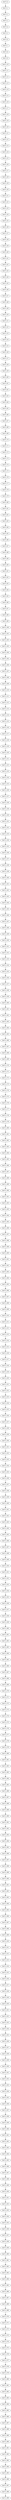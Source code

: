 digraph G {
test72_0->test72_1;
test72_1->test72_2;
test72_2->test72_3;
test72_3->test72_4;
test72_4->test72_5;
test72_5->test72_6;
test72_6->test72_7;
test72_7->test72_8;
test72_8->test72_9;
test72_9->test72_10;
test72_10->test72_11;
test72_11->test72_12;
test72_12->test72_13;
test72_13->test72_14;
test72_14->test72_15;
test72_15->test72_16;
test72_16->test72_17;
test72_17->test72_18;
test72_18->test72_19;
test72_19->test72_20;
test72_20->test72_21;
test72_21->test72_22;
test72_22->test72_23;
test72_23->test72_24;
test72_24->test72_25;
test72_25->test72_26;
test72_26->test72_27;
test72_27->test72_28;
test72_28->test72_29;
test72_29->test72_30;
test72_30->test72_31;
test72_31->test72_32;
test72_32->test72_33;
test72_33->test72_34;
test72_34->test72_35;
test72_35->test72_36;
test72_36->test72_37;
test72_37->test72_38;
test72_38->test72_39;
test72_39->test72_40;
test72_40->test72_41;
test72_41->test72_42;
test72_42->test72_43;
test72_43->test72_44;
test72_44->test72_45;
test72_45->test72_46;
test72_46->test72_47;
test72_47->test72_48;
test72_48->test72_49;
test72_49->test72_50;
test72_50->test72_51;
test72_51->test72_52;
test72_52->test72_53;
test72_53->test72_54;
test72_54->test72_55;
test72_55->test72_56;
test72_56->test72_57;
test72_57->test72_58;
test72_58->test72_59;
test72_59->test72_60;
test72_60->test72_61;
test72_61->test72_62;
test72_62->test72_63;
test72_63->test72_64;
test72_64->test72_65;
test72_65->test72_66;
test72_66->test72_67;
test72_67->test72_68;
test72_68->test72_69;
test72_69->test72_70;
test72_70->test72_71;
test72_71->test72_72;
test72_72->test72_73;
test72_73->test72_74;
test72_74->test72_75;
test72_75->test72_76;
test72_76->test72_77;
test72_77->test72_78;
test72_78->test72_79;
test72_79->test72_80;
test72_80->test72_81;
test72_81->test72_82;
test72_82->test72_83;
test72_83->test72_84;
test72_84->test72_85;
test72_85->test72_86;
test72_86->test72_87;
test72_87->test72_88;
test72_88->test72_89;
test72_89->test72_90;
test72_90->test72_91;
test72_91->test72_92;
test72_92->test72_93;
test72_93->test72_94;
test72_94->test72_95;
test72_95->test72_96;
test72_96->test72_97;
test72_97->test72_98;
test72_98->test72_99;
test72_99->test72_100;
test72_100->test72_101;
test72_101->test72_102;
test72_102->test72_103;
test72_103->test72_104;
test72_104->test72_105;
test72_105->test72_106;
test72_106->test72_107;
test72_107->test72_108;
test72_108->test72_109;
test72_109->test72_110;
test72_110->test72_111;
test72_111->test72_112;
test72_112->test72_113;
test72_113->test72_114;
test72_114->test72_115;
test72_115->test72_116;
test72_116->test72_117;
test72_117->test72_118;
test72_118->test72_119;
test72_119->test72_120;
test72_120->test72_121;
test72_121->test72_122;
test72_122->test72_123;
test72_123->test72_124;
test72_124->test72_125;
test72_125->test72_126;
test72_126->test72_127;
test72_127->test72_128;
test72_128->test72_129;
test72_129->test72_130;
test72_130->test72_131;
test72_131->test72_132;
test72_132->test72_133;
test72_133->test72_134;
test72_134->test72_135;
test72_135->test72_136;
test72_136->test72_137;
test72_137->test72_138;
test72_138->test72_139;
test72_139->test72_140;
test72_140->test72_141;
test72_141->test72_142;
test72_142->test72_143;
test72_143->test72_144;
test72_144->test72_145;
test72_145->test72_146;
test72_146->test72_147;
test72_147->test72_148;
test72_148->test72_149;
test72_149->test72_150;
test72_150->test72_151;
test72_151->test72_152;
test72_152->test72_153;
test72_153->test72_154;
test72_154->test72_155;
test72_155->test72_156;
test72_156->test72_157;
test72_157->test72_158;
test72_158->test72_159;
test72_159->test72_160;
test72_160->test72_161;
test72_161->test72_162;
test72_162->test72_163;
test72_163->test72_164;
test72_164->test72_165;
test72_165->test72_166;
test72_166->test72_167;
test72_167->test72_168;
test72_168->test72_169;
test72_169->test72_170;
test72_170->test72_171;
test72_171->test72_172;
test72_172->test72_173;
test72_173->test72_174;
test72_174->test72_175;
test72_175->test72_176;
test72_176->test72_177;
test72_177->test72_178;
test72_178->test72_179;
test72_179->test72_180;
test72_180->test72_181;
test72_181->test72_182;
test72_182->test72_183;
test72_183->test72_184;
test72_184->test72_185;
test72_185->test72_186;
test72_186->test72_187;
test72_187->test72_188;
test72_188->test72_189;
test72_189->test72_190;
test72_190->test72_191;
test72_191->test72_192;
test72_192->test72_193;
test72_193->test72_194;
test72_194->test72_195;
test72_195->test72_196;
test72_196->test72_197;
test72_197->test72_198;
test72_198->test72_199;
test72_199->test72_200;
test72_200->test72_201;
test72_201->test72_202;
test72_202->test72_203;
test72_203->test72_204;
test72_204->test72_205;
test72_205->test72_206;
test72_206->test72_207;
test72_207->test72_208;
test72_208->test72_209;
test72_209->test72_210;
test72_210->test72_211;
test72_211->test72_212;
test72_212->test72_213;
test72_213->test72_214;
test72_214->test72_215;
test72_215->test72_216;
test72_216->test72_217;
test72_217->test72_218;
test72_218->test72_219;
test72_219->test72_220;
test72_220->test72_221;
test72_221->test72_222;
test72_222->test72_223;
test72_223->test72_224;
test72_224->test72_225;
test72_225->test72_226;
test72_226->test72_227;
test72_227->test72_228;
test72_228->test72_229;
test72_229->test72_230;
test72_230->test72_231;
test72_231->test72_232;
test72_232->test72_233;
test72_233->test72_234;
test72_234->test72_235;
test72_235->test72_236;
test72_236->test72_237;
test72_237->test72_238;
test72_238->test72_239;
test72_239->test72_240;
test72_240->test72_241;
test72_241->test72_242;
test72_242->test72_243;
test72_243->test72_244;
test72_244->test72_245;
test72_245->test72_246;
test72_246->test72_247;
test72_247->test72_248;
test72_248->test72_249;
test72_249->test72_250;
test72_250->test72_251;
test72_251->test72_252;
test72_252->test72_253;
test72_253->test72_254;
test72_254->test72_255;
test72_255->test72_256;
test72_256->test72_257;
test72_257->test72_258;
test72_258->test72_259;
test72_259->test72_260;
test72_260->test72_261;
test72_261->test72_262;
test72_262->test72_263;
test72_263->test72_264;
test72_264->test72_265;
test72_265->test72_266;
test72_266->test72_267;
test72_267->test72_268;
test72_268->test72_269;
test72_269->test72_270;
test72_270->test72_271;
test72_271->test72_272;
test72_272->test72_273;
test72_273->test72_274;
test72_274->test72_275;
test72_275->test72_276;
test72_276->test72_277;
test72_277->test72_278;
test72_278->test72_279;
test72_279->test72_280;
test72_280->test72_281;
test72_281->test72_282;
test72_282->test72_283;
test72_283->test72_284;
test72_284->test72_285;
test72_285->test72_286;
test72_286->test72_287;
test72_287->test72_288;
test72_288->test72_289;
test72_289->test72_290;
test72_290->test72_291;
test72_291->test72_292;
test72_292->test72_293;
test72_293->test72_294;
test72_294->test72_295;
test72_295->test72_296;
test72_296->test72_297;
test72_297->test72_298;
test72_298->test72_299;
test72_299->test72_300;
test72_300->test72_301;
test72_301->test72_302;
test72_302->test72_303;
test72_303->test72_304;
test72_304->test72_305;
test72_305->test72_306;
test72_306->test72_307;
test72_307->test72_308;
test72_308->test72_309;
test72_309->test72_310;
test72_310->test72_311;
test72_311->test72_312;
test72_312->test72_313;
test72_313->test72_314;
test72_314->test72_315;
test72_315->test72_316;
test72_316->test72_317;
test72_317->test72_318;
test72_318->test72_319;
test72_319->test72_320;
test72_320->test72_321;
test72_321->test72_322;
test72_322->test72_323;
test72_323->test72_324;
test72_324->test72_325;
test72_325->test72_326;
test72_326->test72_327;
test72_327->test72_328;
test72_328->test72_329;
test72_329->test72_330;
test72_330->test72_331;
test72_331->test72_332;
test72_332->test72_333;
test72_333->test72_334;
test72_334->test72_335;
test72_335->test72_336;
test72_336->test72_337;
test72_337->test72_338;
test72_338->test72_339;
test72_339->test72_340;
test72_340->test72_341;
test72_341->test72_342;
test72_342->test72_343;
test72_343->test72_344;
test72_344->test72_345;
test72_345->test72_346;
test72_346->test72_347;
test72_347->test72_348;
test72_348->test72_349;
test72_349->test72_350;
test72_350->test72_351;
test72_351->test72_352;
test72_352->test72_353;
test72_353->test72_354;
test72_354->test72_355;
test72_355->test72_356;
test72_356->test72_357;
test72_357->test72_358;
test72_358->test72_359;
test72_359->test72_360;
test72_360->test72_361;
test72_361->test72_362;
test72_362->test72_363;
test72_363->test72_364;
test72_364->test72_365;
test72_365->test72_366;
test72_366->test72_367;
test72_367->test72_368;
test72_368->test72_369;
test72_369->test72_370;
test72_370->test72_371;
test72_371->test72_372;
test72_372->test72_373;
test72_373->test72_374;
test72_374->test72_375;
test72_375->test72_376;
test72_376->test72_377;
test72_377->test72_378;
test72_378->test72_379;
test72_379->test72_380;
test72_380->test72_381;
test72_381->test72_382;
test72_382->test72_383;
test72_383->test72_384;
test72_384->test72_385;
test72_385->test72_386;
test72_386->test72_387;
test72_387->test72_388;
test72_388->test72_389;
test72_389->test72_390;
test72_390->test72_391;
test72_391->test72_392;
test72_392->test72_393;
test72_393->test72_394;
test72_394->test72_395;
test72_395->test72_396;
test72_396->test72_397;
test72_397->test72_398;
test72_398->test72_399;

}
